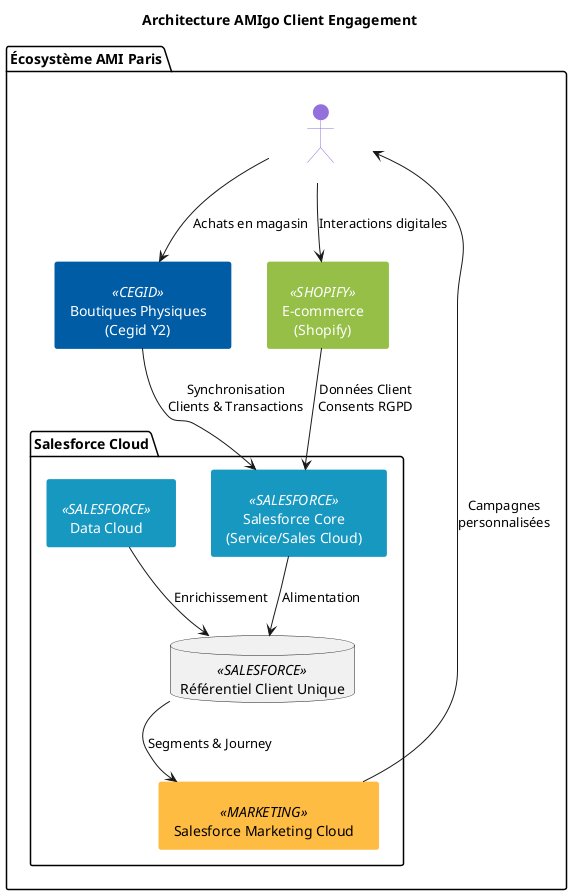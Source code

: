 @startuml
title Architecture AMIgo Client Engagement

skinparam componentStyle uml2
skinparam backgroundColor white
skinparam defaultTextAlignment center

' Define colors using stereotypes
skinparam component<<SALESFORCE>> {
  BackgroundColor #1798C1
  FontColor white
  BorderColor #1798C1
}
skinparam component<<MARKETING>> {
  BackgroundColor #FFBC42
  FontColor black
  BorderColor #FFBC42
}
skinparam component<<SHOPIFY>> {
  BackgroundColor #95BF47
  FontColor white
  BorderColor #95BF47
}
skinparam component<<CEGID>> {
  BackgroundColor #005CA5
  FontColor white
  BorderColor #005CA5
}
skinparam actor<<CLIENT>> {
  BackgroundColor #9370DB
  FontColor white
  BorderColor #9370DB
}

package "Écosystème AMI Paris" {

  component "Boutiques Physiques\n(Cegid Y2)" as CEGIDY2 <<CEGID>>
  component "E-commerce\n(Shopify)" as SHOPIFY <<SHOPIFY>>

  package "Salesforce Cloud" {
    component "Salesforce Core\n(Service/Sales Cloud)" as SFCORE <<SALESFORCE>>
    component "Salesforce Marketing Cloud" as SFMC <<MARKETING>>
    component "Data Cloud" as SFDC <<SALESFORCE>>
    database "Référentiel Client Unique" as RCU <<SALESFORCE>>
  }

  actor "Client AMI Paris" as CLIENT <<CLIENT>>

  CEGIDY2 --> SFCORE : Synchronisation\nClients & Transactions
  SHOPIFY --> SFCORE : Données Client\nConsents RGPD

  SFCORE --> RCU : Alimentation
  SFDC --> RCU : Enrichissement
  RCU --> SFMC : Segments & Journey

  SFMC --> CLIENT : Campagnes\npersonnalisées
  CLIENT --> SHOPIFY : Interactions digitales
  CLIENT --> CEGIDY2 : Achats en magasin
}

@enduml